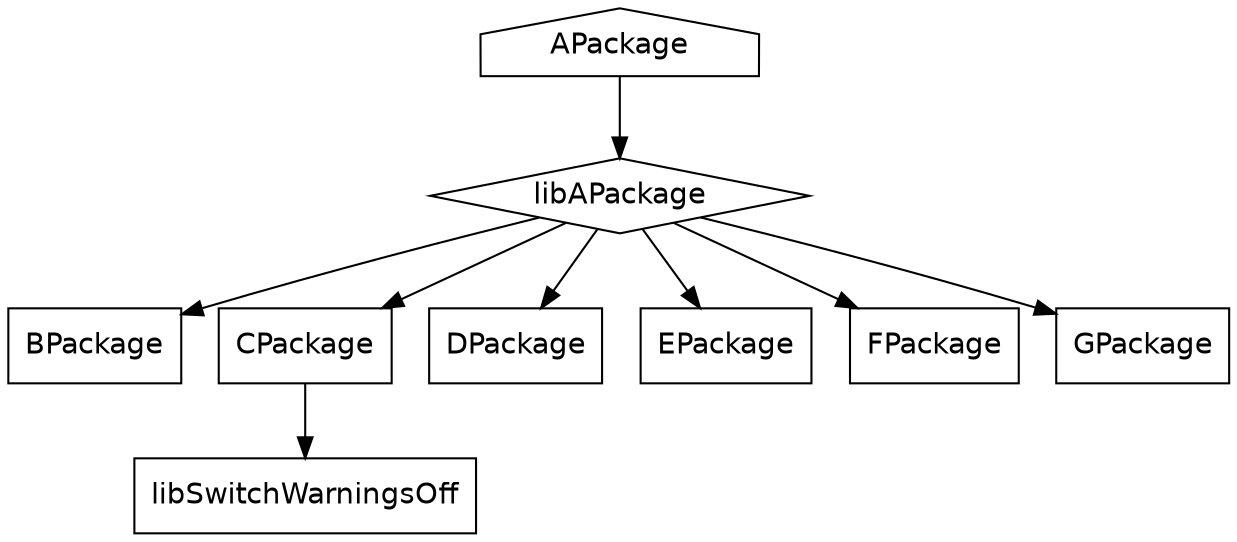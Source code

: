 digraph CPFTargetDependencyGraph {
	node [fontname=helvetica,
		fontsize=14
	];
	node83	 [label=APackage,
		shape=house];
	node81	 [label=libAPackage,
		shape=diamond];
	node83 -> node81;
	node30	 [label=BPackage,
		shape=polygon];
	node55	 [label=CPackage,
		shape=polygon];
	node12	 [label=libSwitchWarningsOff,
		shape=box];
	node55 -> node12;
	node66	 [label=DPackage,
		shape=polygon];
	node75	 [label=EPackage,
		shape=polygon];
	node38	 [label=FPackage,
		shape=polygon];
	node46	 [label=GPackage,
		shape=polygon];
	node81 -> node30;
	node81 -> node55;
	node81 -> node66;
	node81 -> node75;
	node81 -> node38;
	node81 -> node46;
}
